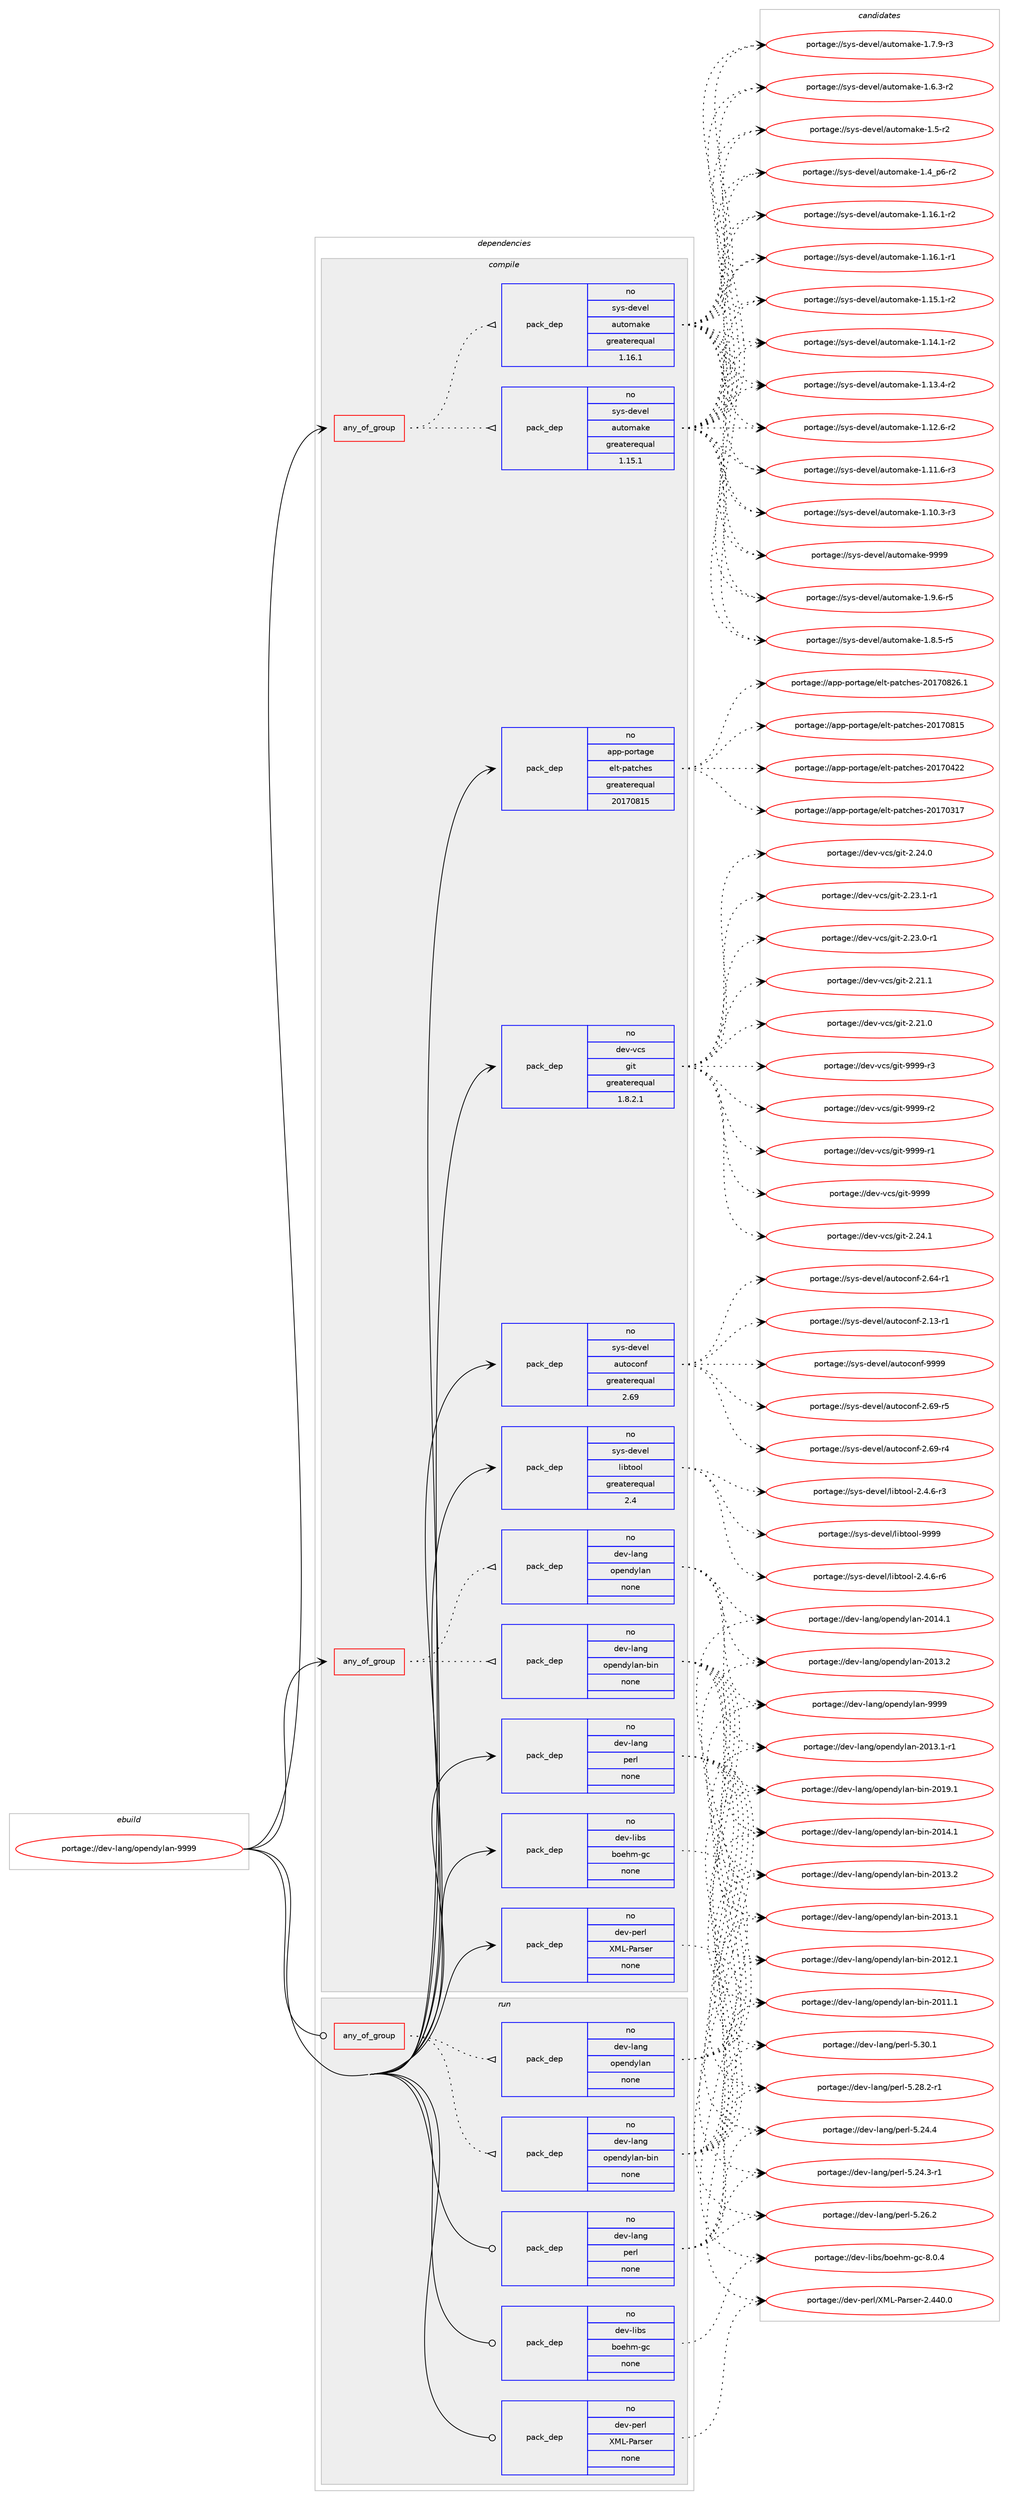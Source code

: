 digraph prolog {

# *************
# Graph options
# *************

newrank=true;
concentrate=true;
compound=true;
graph [rankdir=LR,fontname=Helvetica,fontsize=10,ranksep=1.5];#, ranksep=2.5, nodesep=0.2];
edge  [arrowhead=vee];
node  [fontname=Helvetica,fontsize=10];

# **********
# The ebuild
# **********

subgraph cluster_leftcol {
color=gray;
label=<<i>ebuild</i>>;
id [label="portage://dev-lang/opendylan-9999", color=red, width=4, href="../dev-lang/opendylan-9999.svg"];
}

# ****************
# The dependencies
# ****************

subgraph cluster_midcol {
color=gray;
label=<<i>dependencies</i>>;
subgraph cluster_compile {
fillcolor="#eeeeee";
style=filled;
label=<<i>compile</i>>;
subgraph any5295 {
dependency522041 [label=<<TABLE BORDER="0" CELLBORDER="1" CELLSPACING="0" CELLPADDING="4"><TR><TD CELLPADDING="10">any_of_group</TD></TR></TABLE>>, shape=none, color=red];subgraph pack388245 {
dependency522042 [label=<<TABLE BORDER="0" CELLBORDER="1" CELLSPACING="0" CELLPADDING="4" WIDTH="220"><TR><TD ROWSPAN="6" CELLPADDING="30">pack_dep</TD></TR><TR><TD WIDTH="110">no</TD></TR><TR><TD>dev-lang</TD></TR><TR><TD>opendylan-bin</TD></TR><TR><TD>none</TD></TR><TR><TD></TD></TR></TABLE>>, shape=none, color=blue];
}
dependency522041:e -> dependency522042:w [weight=20,style="dotted",arrowhead="oinv"];
subgraph pack388246 {
dependency522043 [label=<<TABLE BORDER="0" CELLBORDER="1" CELLSPACING="0" CELLPADDING="4" WIDTH="220"><TR><TD ROWSPAN="6" CELLPADDING="30">pack_dep</TD></TR><TR><TD WIDTH="110">no</TD></TR><TR><TD>dev-lang</TD></TR><TR><TD>opendylan</TD></TR><TR><TD>none</TD></TR><TR><TD></TD></TR></TABLE>>, shape=none, color=blue];
}
dependency522041:e -> dependency522043:w [weight=20,style="dotted",arrowhead="oinv"];
}
id:e -> dependency522041:w [weight=20,style="solid",arrowhead="vee"];
subgraph any5296 {
dependency522044 [label=<<TABLE BORDER="0" CELLBORDER="1" CELLSPACING="0" CELLPADDING="4"><TR><TD CELLPADDING="10">any_of_group</TD></TR></TABLE>>, shape=none, color=red];subgraph pack388247 {
dependency522045 [label=<<TABLE BORDER="0" CELLBORDER="1" CELLSPACING="0" CELLPADDING="4" WIDTH="220"><TR><TD ROWSPAN="6" CELLPADDING="30">pack_dep</TD></TR><TR><TD WIDTH="110">no</TD></TR><TR><TD>sys-devel</TD></TR><TR><TD>automake</TD></TR><TR><TD>greaterequal</TD></TR><TR><TD>1.16.1</TD></TR></TABLE>>, shape=none, color=blue];
}
dependency522044:e -> dependency522045:w [weight=20,style="dotted",arrowhead="oinv"];
subgraph pack388248 {
dependency522046 [label=<<TABLE BORDER="0" CELLBORDER="1" CELLSPACING="0" CELLPADDING="4" WIDTH="220"><TR><TD ROWSPAN="6" CELLPADDING="30">pack_dep</TD></TR><TR><TD WIDTH="110">no</TD></TR><TR><TD>sys-devel</TD></TR><TR><TD>automake</TD></TR><TR><TD>greaterequal</TD></TR><TR><TD>1.15.1</TD></TR></TABLE>>, shape=none, color=blue];
}
dependency522044:e -> dependency522046:w [weight=20,style="dotted",arrowhead="oinv"];
}
id:e -> dependency522044:w [weight=20,style="solid",arrowhead="vee"];
subgraph pack388249 {
dependency522047 [label=<<TABLE BORDER="0" CELLBORDER="1" CELLSPACING="0" CELLPADDING="4" WIDTH="220"><TR><TD ROWSPAN="6" CELLPADDING="30">pack_dep</TD></TR><TR><TD WIDTH="110">no</TD></TR><TR><TD>app-portage</TD></TR><TR><TD>elt-patches</TD></TR><TR><TD>greaterequal</TD></TR><TR><TD>20170815</TD></TR></TABLE>>, shape=none, color=blue];
}
id:e -> dependency522047:w [weight=20,style="solid",arrowhead="vee"];
subgraph pack388250 {
dependency522048 [label=<<TABLE BORDER="0" CELLBORDER="1" CELLSPACING="0" CELLPADDING="4" WIDTH="220"><TR><TD ROWSPAN="6" CELLPADDING="30">pack_dep</TD></TR><TR><TD WIDTH="110">no</TD></TR><TR><TD>dev-lang</TD></TR><TR><TD>perl</TD></TR><TR><TD>none</TD></TR><TR><TD></TD></TR></TABLE>>, shape=none, color=blue];
}
id:e -> dependency522048:w [weight=20,style="solid",arrowhead="vee"];
subgraph pack388251 {
dependency522049 [label=<<TABLE BORDER="0" CELLBORDER="1" CELLSPACING="0" CELLPADDING="4" WIDTH="220"><TR><TD ROWSPAN="6" CELLPADDING="30">pack_dep</TD></TR><TR><TD WIDTH="110">no</TD></TR><TR><TD>dev-libs</TD></TR><TR><TD>boehm-gc</TD></TR><TR><TD>none</TD></TR><TR><TD></TD></TR></TABLE>>, shape=none, color=blue];
}
id:e -> dependency522049:w [weight=20,style="solid",arrowhead="vee"];
subgraph pack388252 {
dependency522050 [label=<<TABLE BORDER="0" CELLBORDER="1" CELLSPACING="0" CELLPADDING="4" WIDTH="220"><TR><TD ROWSPAN="6" CELLPADDING="30">pack_dep</TD></TR><TR><TD WIDTH="110">no</TD></TR><TR><TD>dev-perl</TD></TR><TR><TD>XML-Parser</TD></TR><TR><TD>none</TD></TR><TR><TD></TD></TR></TABLE>>, shape=none, color=blue];
}
id:e -> dependency522050:w [weight=20,style="solid",arrowhead="vee"];
subgraph pack388253 {
dependency522051 [label=<<TABLE BORDER="0" CELLBORDER="1" CELLSPACING="0" CELLPADDING="4" WIDTH="220"><TR><TD ROWSPAN="6" CELLPADDING="30">pack_dep</TD></TR><TR><TD WIDTH="110">no</TD></TR><TR><TD>dev-vcs</TD></TR><TR><TD>git</TD></TR><TR><TD>greaterequal</TD></TR><TR><TD>1.8.2.1</TD></TR></TABLE>>, shape=none, color=blue];
}
id:e -> dependency522051:w [weight=20,style="solid",arrowhead="vee"];
subgraph pack388254 {
dependency522052 [label=<<TABLE BORDER="0" CELLBORDER="1" CELLSPACING="0" CELLPADDING="4" WIDTH="220"><TR><TD ROWSPAN="6" CELLPADDING="30">pack_dep</TD></TR><TR><TD WIDTH="110">no</TD></TR><TR><TD>sys-devel</TD></TR><TR><TD>autoconf</TD></TR><TR><TD>greaterequal</TD></TR><TR><TD>2.69</TD></TR></TABLE>>, shape=none, color=blue];
}
id:e -> dependency522052:w [weight=20,style="solid",arrowhead="vee"];
subgraph pack388255 {
dependency522053 [label=<<TABLE BORDER="0" CELLBORDER="1" CELLSPACING="0" CELLPADDING="4" WIDTH="220"><TR><TD ROWSPAN="6" CELLPADDING="30">pack_dep</TD></TR><TR><TD WIDTH="110">no</TD></TR><TR><TD>sys-devel</TD></TR><TR><TD>libtool</TD></TR><TR><TD>greaterequal</TD></TR><TR><TD>2.4</TD></TR></TABLE>>, shape=none, color=blue];
}
id:e -> dependency522053:w [weight=20,style="solid",arrowhead="vee"];
}
subgraph cluster_compileandrun {
fillcolor="#eeeeee";
style=filled;
label=<<i>compile and run</i>>;
}
subgraph cluster_run {
fillcolor="#eeeeee";
style=filled;
label=<<i>run</i>>;
subgraph any5297 {
dependency522054 [label=<<TABLE BORDER="0" CELLBORDER="1" CELLSPACING="0" CELLPADDING="4"><TR><TD CELLPADDING="10">any_of_group</TD></TR></TABLE>>, shape=none, color=red];subgraph pack388256 {
dependency522055 [label=<<TABLE BORDER="0" CELLBORDER="1" CELLSPACING="0" CELLPADDING="4" WIDTH="220"><TR><TD ROWSPAN="6" CELLPADDING="30">pack_dep</TD></TR><TR><TD WIDTH="110">no</TD></TR><TR><TD>dev-lang</TD></TR><TR><TD>opendylan-bin</TD></TR><TR><TD>none</TD></TR><TR><TD></TD></TR></TABLE>>, shape=none, color=blue];
}
dependency522054:e -> dependency522055:w [weight=20,style="dotted",arrowhead="oinv"];
subgraph pack388257 {
dependency522056 [label=<<TABLE BORDER="0" CELLBORDER="1" CELLSPACING="0" CELLPADDING="4" WIDTH="220"><TR><TD ROWSPAN="6" CELLPADDING="30">pack_dep</TD></TR><TR><TD WIDTH="110">no</TD></TR><TR><TD>dev-lang</TD></TR><TR><TD>opendylan</TD></TR><TR><TD>none</TD></TR><TR><TD></TD></TR></TABLE>>, shape=none, color=blue];
}
dependency522054:e -> dependency522056:w [weight=20,style="dotted",arrowhead="oinv"];
}
id:e -> dependency522054:w [weight=20,style="solid",arrowhead="odot"];
subgraph pack388258 {
dependency522057 [label=<<TABLE BORDER="0" CELLBORDER="1" CELLSPACING="0" CELLPADDING="4" WIDTH="220"><TR><TD ROWSPAN="6" CELLPADDING="30">pack_dep</TD></TR><TR><TD WIDTH="110">no</TD></TR><TR><TD>dev-lang</TD></TR><TR><TD>perl</TD></TR><TR><TD>none</TD></TR><TR><TD></TD></TR></TABLE>>, shape=none, color=blue];
}
id:e -> dependency522057:w [weight=20,style="solid",arrowhead="odot"];
subgraph pack388259 {
dependency522058 [label=<<TABLE BORDER="0" CELLBORDER="1" CELLSPACING="0" CELLPADDING="4" WIDTH="220"><TR><TD ROWSPAN="6" CELLPADDING="30">pack_dep</TD></TR><TR><TD WIDTH="110">no</TD></TR><TR><TD>dev-libs</TD></TR><TR><TD>boehm-gc</TD></TR><TR><TD>none</TD></TR><TR><TD></TD></TR></TABLE>>, shape=none, color=blue];
}
id:e -> dependency522058:w [weight=20,style="solid",arrowhead="odot"];
subgraph pack388260 {
dependency522059 [label=<<TABLE BORDER="0" CELLBORDER="1" CELLSPACING="0" CELLPADDING="4" WIDTH="220"><TR><TD ROWSPAN="6" CELLPADDING="30">pack_dep</TD></TR><TR><TD WIDTH="110">no</TD></TR><TR><TD>dev-perl</TD></TR><TR><TD>XML-Parser</TD></TR><TR><TD>none</TD></TR><TR><TD></TD></TR></TABLE>>, shape=none, color=blue];
}
id:e -> dependency522059:w [weight=20,style="solid",arrowhead="odot"];
}
}

# **************
# The candidates
# **************

subgraph cluster_choices {
rank=same;
color=gray;
label=<<i>candidates</i>>;

subgraph choice388245 {
color=black;
nodesep=1;
choice10010111845108971101034711111210111010012110897110459810511045504849574649 [label="portage://dev-lang/opendylan-bin-2019.1", color=red, width=4,href="../dev-lang/opendylan-bin-2019.1.svg"];
choice10010111845108971101034711111210111010012110897110459810511045504849524649 [label="portage://dev-lang/opendylan-bin-2014.1", color=red, width=4,href="../dev-lang/opendylan-bin-2014.1.svg"];
choice10010111845108971101034711111210111010012110897110459810511045504849514650 [label="portage://dev-lang/opendylan-bin-2013.2", color=red, width=4,href="../dev-lang/opendylan-bin-2013.2.svg"];
choice10010111845108971101034711111210111010012110897110459810511045504849514649 [label="portage://dev-lang/opendylan-bin-2013.1", color=red, width=4,href="../dev-lang/opendylan-bin-2013.1.svg"];
choice10010111845108971101034711111210111010012110897110459810511045504849504649 [label="portage://dev-lang/opendylan-bin-2012.1", color=red, width=4,href="../dev-lang/opendylan-bin-2012.1.svg"];
choice10010111845108971101034711111210111010012110897110459810511045504849494649 [label="portage://dev-lang/opendylan-bin-2011.1", color=red, width=4,href="../dev-lang/opendylan-bin-2011.1.svg"];
dependency522042:e -> choice10010111845108971101034711111210111010012110897110459810511045504849574649:w [style=dotted,weight="100"];
dependency522042:e -> choice10010111845108971101034711111210111010012110897110459810511045504849524649:w [style=dotted,weight="100"];
dependency522042:e -> choice10010111845108971101034711111210111010012110897110459810511045504849514650:w [style=dotted,weight="100"];
dependency522042:e -> choice10010111845108971101034711111210111010012110897110459810511045504849514649:w [style=dotted,weight="100"];
dependency522042:e -> choice10010111845108971101034711111210111010012110897110459810511045504849504649:w [style=dotted,weight="100"];
dependency522042:e -> choice10010111845108971101034711111210111010012110897110459810511045504849494649:w [style=dotted,weight="100"];
}
subgraph choice388246 {
color=black;
nodesep=1;
choice100101118451089711010347111112101110100121108971104557575757 [label="portage://dev-lang/opendylan-9999", color=red, width=4,href="../dev-lang/opendylan-9999.svg"];
choice1001011184510897110103471111121011101001211089711045504849524649 [label="portage://dev-lang/opendylan-2014.1", color=red, width=4,href="../dev-lang/opendylan-2014.1.svg"];
choice1001011184510897110103471111121011101001211089711045504849514650 [label="portage://dev-lang/opendylan-2013.2", color=red, width=4,href="../dev-lang/opendylan-2013.2.svg"];
choice10010111845108971101034711111210111010012110897110455048495146494511449 [label="portage://dev-lang/opendylan-2013.1-r1", color=red, width=4,href="../dev-lang/opendylan-2013.1-r1.svg"];
dependency522043:e -> choice100101118451089711010347111112101110100121108971104557575757:w [style=dotted,weight="100"];
dependency522043:e -> choice1001011184510897110103471111121011101001211089711045504849524649:w [style=dotted,weight="100"];
dependency522043:e -> choice1001011184510897110103471111121011101001211089711045504849514650:w [style=dotted,weight="100"];
dependency522043:e -> choice10010111845108971101034711111210111010012110897110455048495146494511449:w [style=dotted,weight="100"];
}
subgraph choice388247 {
color=black;
nodesep=1;
choice115121115451001011181011084797117116111109971071014557575757 [label="portage://sys-devel/automake-9999", color=red, width=4,href="../sys-devel/automake-9999.svg"];
choice115121115451001011181011084797117116111109971071014549465746544511453 [label="portage://sys-devel/automake-1.9.6-r5", color=red, width=4,href="../sys-devel/automake-1.9.6-r5.svg"];
choice115121115451001011181011084797117116111109971071014549465646534511453 [label="portage://sys-devel/automake-1.8.5-r5", color=red, width=4,href="../sys-devel/automake-1.8.5-r5.svg"];
choice115121115451001011181011084797117116111109971071014549465546574511451 [label="portage://sys-devel/automake-1.7.9-r3", color=red, width=4,href="../sys-devel/automake-1.7.9-r3.svg"];
choice115121115451001011181011084797117116111109971071014549465446514511450 [label="portage://sys-devel/automake-1.6.3-r2", color=red, width=4,href="../sys-devel/automake-1.6.3-r2.svg"];
choice11512111545100101118101108479711711611110997107101454946534511450 [label="portage://sys-devel/automake-1.5-r2", color=red, width=4,href="../sys-devel/automake-1.5-r2.svg"];
choice115121115451001011181011084797117116111109971071014549465295112544511450 [label="portage://sys-devel/automake-1.4_p6-r2", color=red, width=4,href="../sys-devel/automake-1.4_p6-r2.svg"];
choice11512111545100101118101108479711711611110997107101454946495446494511450 [label="portage://sys-devel/automake-1.16.1-r2", color=red, width=4,href="../sys-devel/automake-1.16.1-r2.svg"];
choice11512111545100101118101108479711711611110997107101454946495446494511449 [label="portage://sys-devel/automake-1.16.1-r1", color=red, width=4,href="../sys-devel/automake-1.16.1-r1.svg"];
choice11512111545100101118101108479711711611110997107101454946495346494511450 [label="portage://sys-devel/automake-1.15.1-r2", color=red, width=4,href="../sys-devel/automake-1.15.1-r2.svg"];
choice11512111545100101118101108479711711611110997107101454946495246494511450 [label="portage://sys-devel/automake-1.14.1-r2", color=red, width=4,href="../sys-devel/automake-1.14.1-r2.svg"];
choice11512111545100101118101108479711711611110997107101454946495146524511450 [label="portage://sys-devel/automake-1.13.4-r2", color=red, width=4,href="../sys-devel/automake-1.13.4-r2.svg"];
choice11512111545100101118101108479711711611110997107101454946495046544511450 [label="portage://sys-devel/automake-1.12.6-r2", color=red, width=4,href="../sys-devel/automake-1.12.6-r2.svg"];
choice11512111545100101118101108479711711611110997107101454946494946544511451 [label="portage://sys-devel/automake-1.11.6-r3", color=red, width=4,href="../sys-devel/automake-1.11.6-r3.svg"];
choice11512111545100101118101108479711711611110997107101454946494846514511451 [label="portage://sys-devel/automake-1.10.3-r3", color=red, width=4,href="../sys-devel/automake-1.10.3-r3.svg"];
dependency522045:e -> choice115121115451001011181011084797117116111109971071014557575757:w [style=dotted,weight="100"];
dependency522045:e -> choice115121115451001011181011084797117116111109971071014549465746544511453:w [style=dotted,weight="100"];
dependency522045:e -> choice115121115451001011181011084797117116111109971071014549465646534511453:w [style=dotted,weight="100"];
dependency522045:e -> choice115121115451001011181011084797117116111109971071014549465546574511451:w [style=dotted,weight="100"];
dependency522045:e -> choice115121115451001011181011084797117116111109971071014549465446514511450:w [style=dotted,weight="100"];
dependency522045:e -> choice11512111545100101118101108479711711611110997107101454946534511450:w [style=dotted,weight="100"];
dependency522045:e -> choice115121115451001011181011084797117116111109971071014549465295112544511450:w [style=dotted,weight="100"];
dependency522045:e -> choice11512111545100101118101108479711711611110997107101454946495446494511450:w [style=dotted,weight="100"];
dependency522045:e -> choice11512111545100101118101108479711711611110997107101454946495446494511449:w [style=dotted,weight="100"];
dependency522045:e -> choice11512111545100101118101108479711711611110997107101454946495346494511450:w [style=dotted,weight="100"];
dependency522045:e -> choice11512111545100101118101108479711711611110997107101454946495246494511450:w [style=dotted,weight="100"];
dependency522045:e -> choice11512111545100101118101108479711711611110997107101454946495146524511450:w [style=dotted,weight="100"];
dependency522045:e -> choice11512111545100101118101108479711711611110997107101454946495046544511450:w [style=dotted,weight="100"];
dependency522045:e -> choice11512111545100101118101108479711711611110997107101454946494946544511451:w [style=dotted,weight="100"];
dependency522045:e -> choice11512111545100101118101108479711711611110997107101454946494846514511451:w [style=dotted,weight="100"];
}
subgraph choice388248 {
color=black;
nodesep=1;
choice115121115451001011181011084797117116111109971071014557575757 [label="portage://sys-devel/automake-9999", color=red, width=4,href="../sys-devel/automake-9999.svg"];
choice115121115451001011181011084797117116111109971071014549465746544511453 [label="portage://sys-devel/automake-1.9.6-r5", color=red, width=4,href="../sys-devel/automake-1.9.6-r5.svg"];
choice115121115451001011181011084797117116111109971071014549465646534511453 [label="portage://sys-devel/automake-1.8.5-r5", color=red, width=4,href="../sys-devel/automake-1.8.5-r5.svg"];
choice115121115451001011181011084797117116111109971071014549465546574511451 [label="portage://sys-devel/automake-1.7.9-r3", color=red, width=4,href="../sys-devel/automake-1.7.9-r3.svg"];
choice115121115451001011181011084797117116111109971071014549465446514511450 [label="portage://sys-devel/automake-1.6.3-r2", color=red, width=4,href="../sys-devel/automake-1.6.3-r2.svg"];
choice11512111545100101118101108479711711611110997107101454946534511450 [label="portage://sys-devel/automake-1.5-r2", color=red, width=4,href="../sys-devel/automake-1.5-r2.svg"];
choice115121115451001011181011084797117116111109971071014549465295112544511450 [label="portage://sys-devel/automake-1.4_p6-r2", color=red, width=4,href="../sys-devel/automake-1.4_p6-r2.svg"];
choice11512111545100101118101108479711711611110997107101454946495446494511450 [label="portage://sys-devel/automake-1.16.1-r2", color=red, width=4,href="../sys-devel/automake-1.16.1-r2.svg"];
choice11512111545100101118101108479711711611110997107101454946495446494511449 [label="portage://sys-devel/automake-1.16.1-r1", color=red, width=4,href="../sys-devel/automake-1.16.1-r1.svg"];
choice11512111545100101118101108479711711611110997107101454946495346494511450 [label="portage://sys-devel/automake-1.15.1-r2", color=red, width=4,href="../sys-devel/automake-1.15.1-r2.svg"];
choice11512111545100101118101108479711711611110997107101454946495246494511450 [label="portage://sys-devel/automake-1.14.1-r2", color=red, width=4,href="../sys-devel/automake-1.14.1-r2.svg"];
choice11512111545100101118101108479711711611110997107101454946495146524511450 [label="portage://sys-devel/automake-1.13.4-r2", color=red, width=4,href="../sys-devel/automake-1.13.4-r2.svg"];
choice11512111545100101118101108479711711611110997107101454946495046544511450 [label="portage://sys-devel/automake-1.12.6-r2", color=red, width=4,href="../sys-devel/automake-1.12.6-r2.svg"];
choice11512111545100101118101108479711711611110997107101454946494946544511451 [label="portage://sys-devel/automake-1.11.6-r3", color=red, width=4,href="../sys-devel/automake-1.11.6-r3.svg"];
choice11512111545100101118101108479711711611110997107101454946494846514511451 [label="portage://sys-devel/automake-1.10.3-r3", color=red, width=4,href="../sys-devel/automake-1.10.3-r3.svg"];
dependency522046:e -> choice115121115451001011181011084797117116111109971071014557575757:w [style=dotted,weight="100"];
dependency522046:e -> choice115121115451001011181011084797117116111109971071014549465746544511453:w [style=dotted,weight="100"];
dependency522046:e -> choice115121115451001011181011084797117116111109971071014549465646534511453:w [style=dotted,weight="100"];
dependency522046:e -> choice115121115451001011181011084797117116111109971071014549465546574511451:w [style=dotted,weight="100"];
dependency522046:e -> choice115121115451001011181011084797117116111109971071014549465446514511450:w [style=dotted,weight="100"];
dependency522046:e -> choice11512111545100101118101108479711711611110997107101454946534511450:w [style=dotted,weight="100"];
dependency522046:e -> choice115121115451001011181011084797117116111109971071014549465295112544511450:w [style=dotted,weight="100"];
dependency522046:e -> choice11512111545100101118101108479711711611110997107101454946495446494511450:w [style=dotted,weight="100"];
dependency522046:e -> choice11512111545100101118101108479711711611110997107101454946495446494511449:w [style=dotted,weight="100"];
dependency522046:e -> choice11512111545100101118101108479711711611110997107101454946495346494511450:w [style=dotted,weight="100"];
dependency522046:e -> choice11512111545100101118101108479711711611110997107101454946495246494511450:w [style=dotted,weight="100"];
dependency522046:e -> choice11512111545100101118101108479711711611110997107101454946495146524511450:w [style=dotted,weight="100"];
dependency522046:e -> choice11512111545100101118101108479711711611110997107101454946495046544511450:w [style=dotted,weight="100"];
dependency522046:e -> choice11512111545100101118101108479711711611110997107101454946494946544511451:w [style=dotted,weight="100"];
dependency522046:e -> choice11512111545100101118101108479711711611110997107101454946494846514511451:w [style=dotted,weight="100"];
}
subgraph choice388249 {
color=black;
nodesep=1;
choice971121124511211111411697103101471011081164511297116991041011154550484955485650544649 [label="portage://app-portage/elt-patches-20170826.1", color=red, width=4,href="../app-portage/elt-patches-20170826.1.svg"];
choice97112112451121111141169710310147101108116451129711699104101115455048495548564953 [label="portage://app-portage/elt-patches-20170815", color=red, width=4,href="../app-portage/elt-patches-20170815.svg"];
choice97112112451121111141169710310147101108116451129711699104101115455048495548525050 [label="portage://app-portage/elt-patches-20170422", color=red, width=4,href="../app-portage/elt-patches-20170422.svg"];
choice97112112451121111141169710310147101108116451129711699104101115455048495548514955 [label="portage://app-portage/elt-patches-20170317", color=red, width=4,href="../app-portage/elt-patches-20170317.svg"];
dependency522047:e -> choice971121124511211111411697103101471011081164511297116991041011154550484955485650544649:w [style=dotted,weight="100"];
dependency522047:e -> choice97112112451121111141169710310147101108116451129711699104101115455048495548564953:w [style=dotted,weight="100"];
dependency522047:e -> choice97112112451121111141169710310147101108116451129711699104101115455048495548525050:w [style=dotted,weight="100"];
dependency522047:e -> choice97112112451121111141169710310147101108116451129711699104101115455048495548514955:w [style=dotted,weight="100"];
}
subgraph choice388250 {
color=black;
nodesep=1;
choice10010111845108971101034711210111410845534651484649 [label="portage://dev-lang/perl-5.30.1", color=red, width=4,href="../dev-lang/perl-5.30.1.svg"];
choice100101118451089711010347112101114108455346505646504511449 [label="portage://dev-lang/perl-5.28.2-r1", color=red, width=4,href="../dev-lang/perl-5.28.2-r1.svg"];
choice10010111845108971101034711210111410845534650544650 [label="portage://dev-lang/perl-5.26.2", color=red, width=4,href="../dev-lang/perl-5.26.2.svg"];
choice10010111845108971101034711210111410845534650524652 [label="portage://dev-lang/perl-5.24.4", color=red, width=4,href="../dev-lang/perl-5.24.4.svg"];
choice100101118451089711010347112101114108455346505246514511449 [label="portage://dev-lang/perl-5.24.3-r1", color=red, width=4,href="../dev-lang/perl-5.24.3-r1.svg"];
dependency522048:e -> choice10010111845108971101034711210111410845534651484649:w [style=dotted,weight="100"];
dependency522048:e -> choice100101118451089711010347112101114108455346505646504511449:w [style=dotted,weight="100"];
dependency522048:e -> choice10010111845108971101034711210111410845534650544650:w [style=dotted,weight="100"];
dependency522048:e -> choice10010111845108971101034711210111410845534650524652:w [style=dotted,weight="100"];
dependency522048:e -> choice100101118451089711010347112101114108455346505246514511449:w [style=dotted,weight="100"];
}
subgraph choice388251 {
color=black;
nodesep=1;
choice100101118451081059811547981111011041094510399455646484652 [label="portage://dev-libs/boehm-gc-8.0.4", color=red, width=4,href="../dev-libs/boehm-gc-8.0.4.svg"];
dependency522049:e -> choice100101118451081059811547981111011041094510399455646484652:w [style=dotted,weight="100"];
}
subgraph choice388252 {
color=black;
nodesep=1;
choice10010111845112101114108478877764580971141151011144550465252484648 [label="portage://dev-perl/XML-Parser-2.440.0", color=red, width=4,href="../dev-perl/XML-Parser-2.440.0.svg"];
dependency522050:e -> choice10010111845112101114108478877764580971141151011144550465252484648:w [style=dotted,weight="100"];
}
subgraph choice388253 {
color=black;
nodesep=1;
choice10010111845118991154710310511645575757574511451 [label="portage://dev-vcs/git-9999-r3", color=red, width=4,href="../dev-vcs/git-9999-r3.svg"];
choice10010111845118991154710310511645575757574511450 [label="portage://dev-vcs/git-9999-r2", color=red, width=4,href="../dev-vcs/git-9999-r2.svg"];
choice10010111845118991154710310511645575757574511449 [label="portage://dev-vcs/git-9999-r1", color=red, width=4,href="../dev-vcs/git-9999-r1.svg"];
choice1001011184511899115471031051164557575757 [label="portage://dev-vcs/git-9999", color=red, width=4,href="../dev-vcs/git-9999.svg"];
choice10010111845118991154710310511645504650524649 [label="portage://dev-vcs/git-2.24.1", color=red, width=4,href="../dev-vcs/git-2.24.1.svg"];
choice10010111845118991154710310511645504650524648 [label="portage://dev-vcs/git-2.24.0", color=red, width=4,href="../dev-vcs/git-2.24.0.svg"];
choice100101118451189911547103105116455046505146494511449 [label="portage://dev-vcs/git-2.23.1-r1", color=red, width=4,href="../dev-vcs/git-2.23.1-r1.svg"];
choice100101118451189911547103105116455046505146484511449 [label="portage://dev-vcs/git-2.23.0-r1", color=red, width=4,href="../dev-vcs/git-2.23.0-r1.svg"];
choice10010111845118991154710310511645504650494649 [label="portage://dev-vcs/git-2.21.1", color=red, width=4,href="../dev-vcs/git-2.21.1.svg"];
choice10010111845118991154710310511645504650494648 [label="portage://dev-vcs/git-2.21.0", color=red, width=4,href="../dev-vcs/git-2.21.0.svg"];
dependency522051:e -> choice10010111845118991154710310511645575757574511451:w [style=dotted,weight="100"];
dependency522051:e -> choice10010111845118991154710310511645575757574511450:w [style=dotted,weight="100"];
dependency522051:e -> choice10010111845118991154710310511645575757574511449:w [style=dotted,weight="100"];
dependency522051:e -> choice1001011184511899115471031051164557575757:w [style=dotted,weight="100"];
dependency522051:e -> choice10010111845118991154710310511645504650524649:w [style=dotted,weight="100"];
dependency522051:e -> choice10010111845118991154710310511645504650524648:w [style=dotted,weight="100"];
dependency522051:e -> choice100101118451189911547103105116455046505146494511449:w [style=dotted,weight="100"];
dependency522051:e -> choice100101118451189911547103105116455046505146484511449:w [style=dotted,weight="100"];
dependency522051:e -> choice10010111845118991154710310511645504650494649:w [style=dotted,weight="100"];
dependency522051:e -> choice10010111845118991154710310511645504650494648:w [style=dotted,weight="100"];
}
subgraph choice388254 {
color=black;
nodesep=1;
choice115121115451001011181011084797117116111991111101024557575757 [label="portage://sys-devel/autoconf-9999", color=red, width=4,href="../sys-devel/autoconf-9999.svg"];
choice1151211154510010111810110847971171161119911111010245504654574511453 [label="portage://sys-devel/autoconf-2.69-r5", color=red, width=4,href="../sys-devel/autoconf-2.69-r5.svg"];
choice1151211154510010111810110847971171161119911111010245504654574511452 [label="portage://sys-devel/autoconf-2.69-r4", color=red, width=4,href="../sys-devel/autoconf-2.69-r4.svg"];
choice1151211154510010111810110847971171161119911111010245504654524511449 [label="portage://sys-devel/autoconf-2.64-r1", color=red, width=4,href="../sys-devel/autoconf-2.64-r1.svg"];
choice1151211154510010111810110847971171161119911111010245504649514511449 [label="portage://sys-devel/autoconf-2.13-r1", color=red, width=4,href="../sys-devel/autoconf-2.13-r1.svg"];
dependency522052:e -> choice115121115451001011181011084797117116111991111101024557575757:w [style=dotted,weight="100"];
dependency522052:e -> choice1151211154510010111810110847971171161119911111010245504654574511453:w [style=dotted,weight="100"];
dependency522052:e -> choice1151211154510010111810110847971171161119911111010245504654574511452:w [style=dotted,weight="100"];
dependency522052:e -> choice1151211154510010111810110847971171161119911111010245504654524511449:w [style=dotted,weight="100"];
dependency522052:e -> choice1151211154510010111810110847971171161119911111010245504649514511449:w [style=dotted,weight="100"];
}
subgraph choice388255 {
color=black;
nodesep=1;
choice1151211154510010111810110847108105981161111111084557575757 [label="portage://sys-devel/libtool-9999", color=red, width=4,href="../sys-devel/libtool-9999.svg"];
choice1151211154510010111810110847108105981161111111084550465246544511454 [label="portage://sys-devel/libtool-2.4.6-r6", color=red, width=4,href="../sys-devel/libtool-2.4.6-r6.svg"];
choice1151211154510010111810110847108105981161111111084550465246544511451 [label="portage://sys-devel/libtool-2.4.6-r3", color=red, width=4,href="../sys-devel/libtool-2.4.6-r3.svg"];
dependency522053:e -> choice1151211154510010111810110847108105981161111111084557575757:w [style=dotted,weight="100"];
dependency522053:e -> choice1151211154510010111810110847108105981161111111084550465246544511454:w [style=dotted,weight="100"];
dependency522053:e -> choice1151211154510010111810110847108105981161111111084550465246544511451:w [style=dotted,weight="100"];
}
subgraph choice388256 {
color=black;
nodesep=1;
choice10010111845108971101034711111210111010012110897110459810511045504849574649 [label="portage://dev-lang/opendylan-bin-2019.1", color=red, width=4,href="../dev-lang/opendylan-bin-2019.1.svg"];
choice10010111845108971101034711111210111010012110897110459810511045504849524649 [label="portage://dev-lang/opendylan-bin-2014.1", color=red, width=4,href="../dev-lang/opendylan-bin-2014.1.svg"];
choice10010111845108971101034711111210111010012110897110459810511045504849514650 [label="portage://dev-lang/opendylan-bin-2013.2", color=red, width=4,href="../dev-lang/opendylan-bin-2013.2.svg"];
choice10010111845108971101034711111210111010012110897110459810511045504849514649 [label="portage://dev-lang/opendylan-bin-2013.1", color=red, width=4,href="../dev-lang/opendylan-bin-2013.1.svg"];
choice10010111845108971101034711111210111010012110897110459810511045504849504649 [label="portage://dev-lang/opendylan-bin-2012.1", color=red, width=4,href="../dev-lang/opendylan-bin-2012.1.svg"];
choice10010111845108971101034711111210111010012110897110459810511045504849494649 [label="portage://dev-lang/opendylan-bin-2011.1", color=red, width=4,href="../dev-lang/opendylan-bin-2011.1.svg"];
dependency522055:e -> choice10010111845108971101034711111210111010012110897110459810511045504849574649:w [style=dotted,weight="100"];
dependency522055:e -> choice10010111845108971101034711111210111010012110897110459810511045504849524649:w [style=dotted,weight="100"];
dependency522055:e -> choice10010111845108971101034711111210111010012110897110459810511045504849514650:w [style=dotted,weight="100"];
dependency522055:e -> choice10010111845108971101034711111210111010012110897110459810511045504849514649:w [style=dotted,weight="100"];
dependency522055:e -> choice10010111845108971101034711111210111010012110897110459810511045504849504649:w [style=dotted,weight="100"];
dependency522055:e -> choice10010111845108971101034711111210111010012110897110459810511045504849494649:w [style=dotted,weight="100"];
}
subgraph choice388257 {
color=black;
nodesep=1;
choice100101118451089711010347111112101110100121108971104557575757 [label="portage://dev-lang/opendylan-9999", color=red, width=4,href="../dev-lang/opendylan-9999.svg"];
choice1001011184510897110103471111121011101001211089711045504849524649 [label="portage://dev-lang/opendylan-2014.1", color=red, width=4,href="../dev-lang/opendylan-2014.1.svg"];
choice1001011184510897110103471111121011101001211089711045504849514650 [label="portage://dev-lang/opendylan-2013.2", color=red, width=4,href="../dev-lang/opendylan-2013.2.svg"];
choice10010111845108971101034711111210111010012110897110455048495146494511449 [label="portage://dev-lang/opendylan-2013.1-r1", color=red, width=4,href="../dev-lang/opendylan-2013.1-r1.svg"];
dependency522056:e -> choice100101118451089711010347111112101110100121108971104557575757:w [style=dotted,weight="100"];
dependency522056:e -> choice1001011184510897110103471111121011101001211089711045504849524649:w [style=dotted,weight="100"];
dependency522056:e -> choice1001011184510897110103471111121011101001211089711045504849514650:w [style=dotted,weight="100"];
dependency522056:e -> choice10010111845108971101034711111210111010012110897110455048495146494511449:w [style=dotted,weight="100"];
}
subgraph choice388258 {
color=black;
nodesep=1;
choice10010111845108971101034711210111410845534651484649 [label="portage://dev-lang/perl-5.30.1", color=red, width=4,href="../dev-lang/perl-5.30.1.svg"];
choice100101118451089711010347112101114108455346505646504511449 [label="portage://dev-lang/perl-5.28.2-r1", color=red, width=4,href="../dev-lang/perl-5.28.2-r1.svg"];
choice10010111845108971101034711210111410845534650544650 [label="portage://dev-lang/perl-5.26.2", color=red, width=4,href="../dev-lang/perl-5.26.2.svg"];
choice10010111845108971101034711210111410845534650524652 [label="portage://dev-lang/perl-5.24.4", color=red, width=4,href="../dev-lang/perl-5.24.4.svg"];
choice100101118451089711010347112101114108455346505246514511449 [label="portage://dev-lang/perl-5.24.3-r1", color=red, width=4,href="../dev-lang/perl-5.24.3-r1.svg"];
dependency522057:e -> choice10010111845108971101034711210111410845534651484649:w [style=dotted,weight="100"];
dependency522057:e -> choice100101118451089711010347112101114108455346505646504511449:w [style=dotted,weight="100"];
dependency522057:e -> choice10010111845108971101034711210111410845534650544650:w [style=dotted,weight="100"];
dependency522057:e -> choice10010111845108971101034711210111410845534650524652:w [style=dotted,weight="100"];
dependency522057:e -> choice100101118451089711010347112101114108455346505246514511449:w [style=dotted,weight="100"];
}
subgraph choice388259 {
color=black;
nodesep=1;
choice100101118451081059811547981111011041094510399455646484652 [label="portage://dev-libs/boehm-gc-8.0.4", color=red, width=4,href="../dev-libs/boehm-gc-8.0.4.svg"];
dependency522058:e -> choice100101118451081059811547981111011041094510399455646484652:w [style=dotted,weight="100"];
}
subgraph choice388260 {
color=black;
nodesep=1;
choice10010111845112101114108478877764580971141151011144550465252484648 [label="portage://dev-perl/XML-Parser-2.440.0", color=red, width=4,href="../dev-perl/XML-Parser-2.440.0.svg"];
dependency522059:e -> choice10010111845112101114108478877764580971141151011144550465252484648:w [style=dotted,weight="100"];
}
}

}
